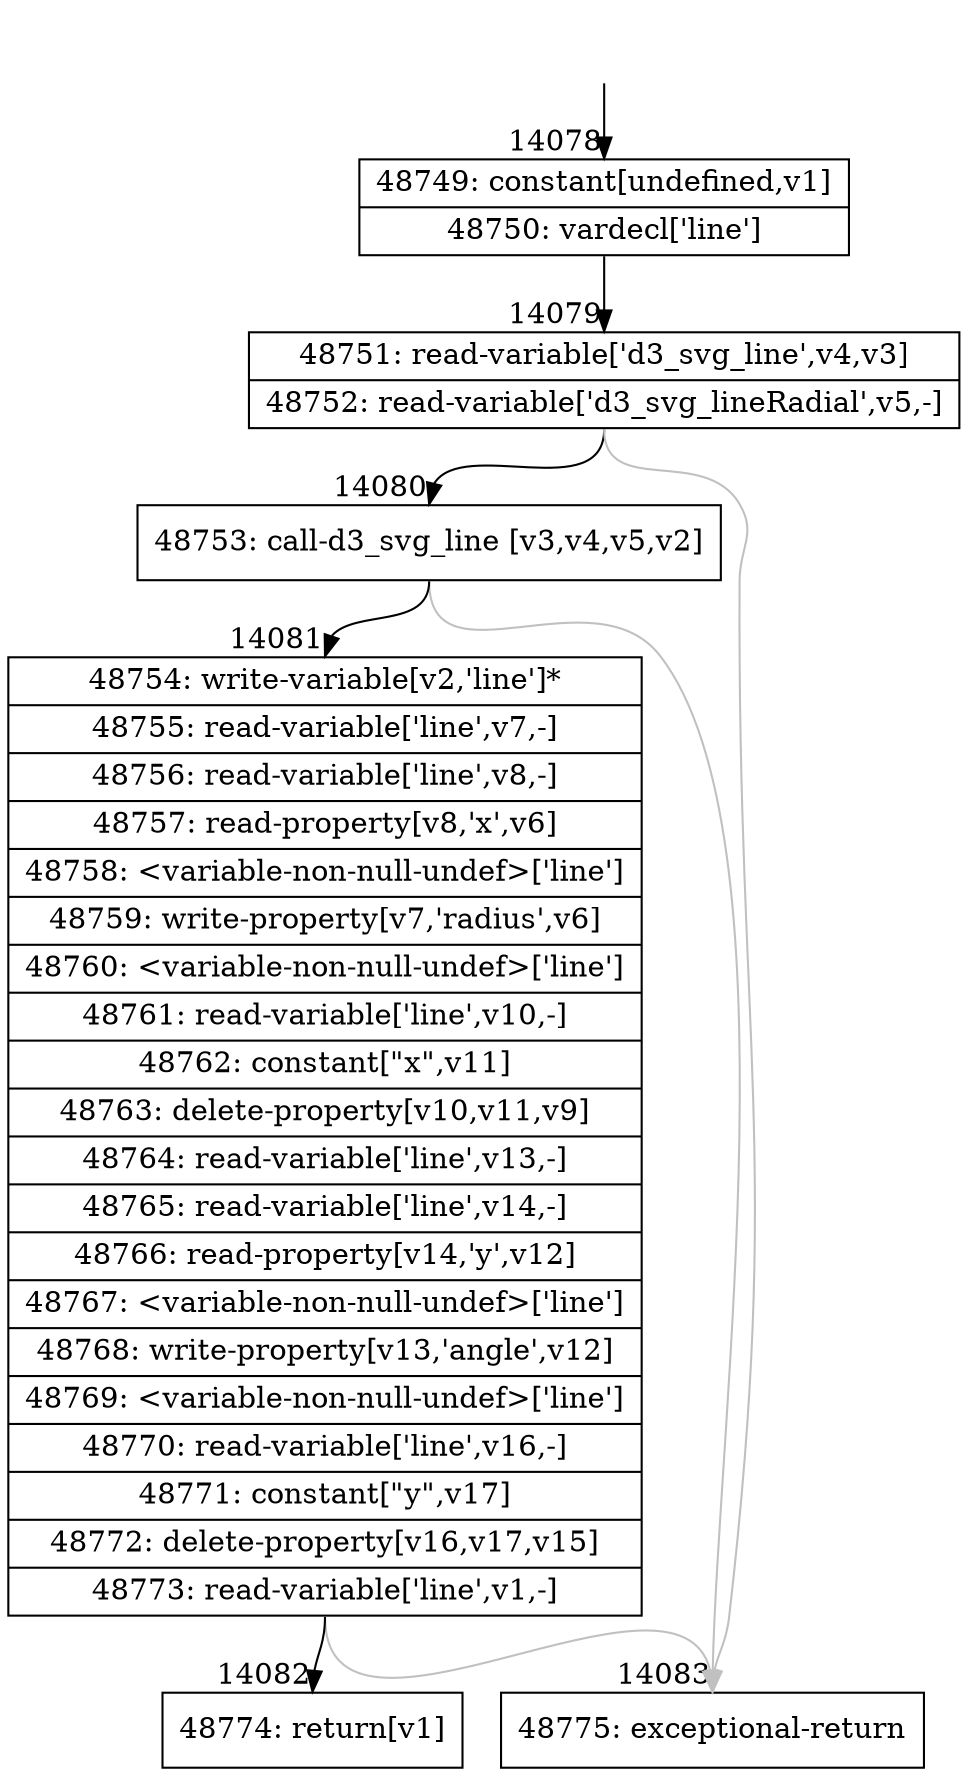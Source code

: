 digraph {
rankdir="TD"
BB_entry1298[shape=none,label=""];
BB_entry1298 -> BB14078 [tailport=s, headport=n, headlabel="    14078"]
BB14078 [shape=record label="{48749: constant[undefined,v1]|48750: vardecl['line']}" ] 
BB14078 -> BB14079 [tailport=s, headport=n, headlabel="      14079"]
BB14079 [shape=record label="{48751: read-variable['d3_svg_line',v4,v3]|48752: read-variable['d3_svg_lineRadial',v5,-]}" ] 
BB14079 -> BB14080 [tailport=s, headport=n, headlabel="      14080"]
BB14079 -> BB14083 [tailport=s, headport=n, color=gray, headlabel="      14083"]
BB14080 [shape=record label="{48753: call-d3_svg_line [v3,v4,v5,v2]}" ] 
BB14080 -> BB14081 [tailport=s, headport=n, headlabel="      14081"]
BB14080 -> BB14083 [tailport=s, headport=n, color=gray]
BB14081 [shape=record label="{48754: write-variable[v2,'line']*|48755: read-variable['line',v7,-]|48756: read-variable['line',v8,-]|48757: read-property[v8,'x',v6]|48758: \<variable-non-null-undef\>['line']|48759: write-property[v7,'radius',v6]|48760: \<variable-non-null-undef\>['line']|48761: read-variable['line',v10,-]|48762: constant[\"x\",v11]|48763: delete-property[v10,v11,v9]|48764: read-variable['line',v13,-]|48765: read-variable['line',v14,-]|48766: read-property[v14,'y',v12]|48767: \<variable-non-null-undef\>['line']|48768: write-property[v13,'angle',v12]|48769: \<variable-non-null-undef\>['line']|48770: read-variable['line',v16,-]|48771: constant[\"y\",v17]|48772: delete-property[v16,v17,v15]|48773: read-variable['line',v1,-]}" ] 
BB14081 -> BB14082 [tailport=s, headport=n, headlabel="      14082"]
BB14081 -> BB14083 [tailport=s, headport=n, color=gray]
BB14082 [shape=record label="{48774: return[v1]}" ] 
BB14083 [shape=record label="{48775: exceptional-return}" ] 
//#$~ 8338
}
